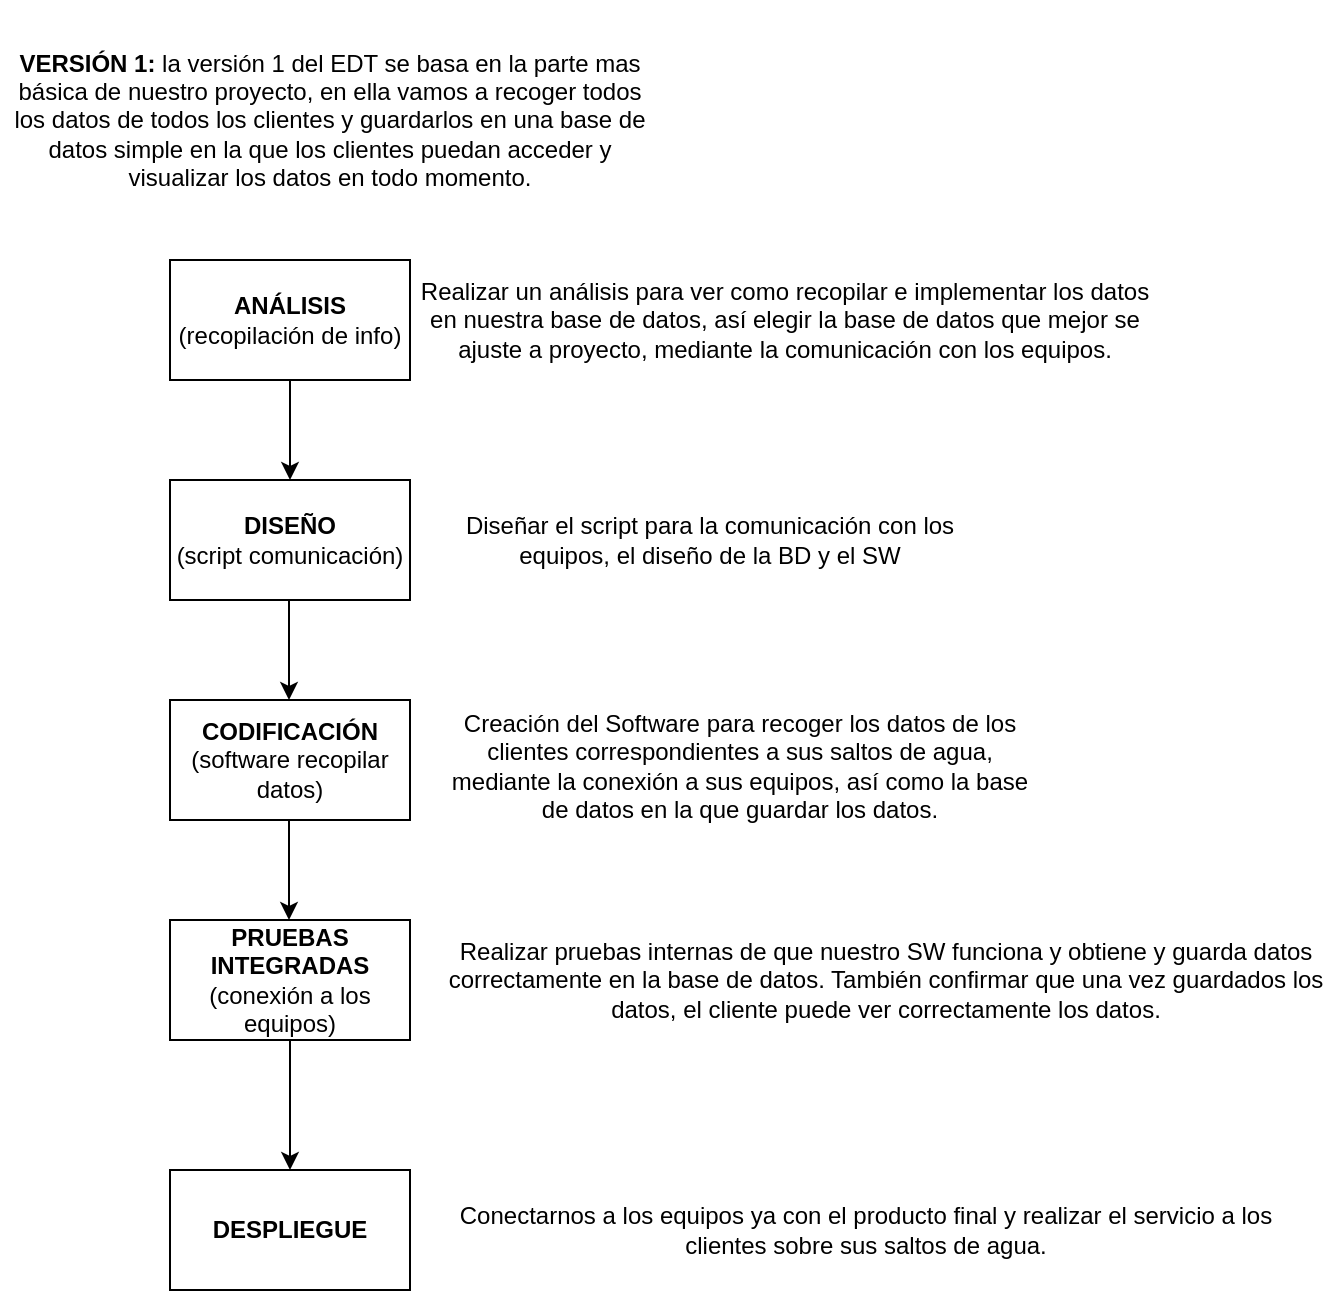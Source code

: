 <mxfile version="20.4.1" type="device"><diagram id="u8QUUrno0GV33CI6SmBa" name="Página-1"><mxGraphModel dx="1038" dy="560" grid="1" gridSize="10" guides="1" tooltips="1" connect="1" arrows="1" fold="1" page="1" pageScale="1" pageWidth="827" pageHeight="1169" math="0" shadow="0"><root><mxCell id="0"/><mxCell id="1" parent="0"/><mxCell id="yk2EfkzivvJjGFWiSTby-2" value="&lt;b&gt;VERSIÓN 1:&lt;/b&gt; la versión 1 del EDT se basa en la parte mas básica de nuestro proyecto, en ella vamos a recoger todos los datos de todos los clientes y guardarlos en una base de datos simple en la que los clientes puedan acceder y visualizar los datos en todo momento." style="text;html=1;strokeColor=none;fillColor=none;align=center;verticalAlign=middle;whiteSpace=wrap;rounded=0;" vertex="1" parent="1"><mxGeometry x="40" width="330" height="120" as="geometry"/></mxCell><mxCell id="yk2EfkzivvJjGFWiSTby-3" value="&lt;b&gt;ANÁLISIS&lt;br&gt;&lt;/b&gt;(recopilación de info)" style="rounded=0;whiteSpace=wrap;html=1;" vertex="1" parent="1"><mxGeometry x="125" y="130" width="120" height="60" as="geometry"/></mxCell><mxCell id="yk2EfkzivvJjGFWiSTby-4" value="&lt;b&gt;DISEÑO&lt;/b&gt;&lt;br&gt;(script comunicación)" style="rounded=0;whiteSpace=wrap;html=1;" vertex="1" parent="1"><mxGeometry x="125" y="240" width="120" height="60" as="geometry"/></mxCell><mxCell id="yk2EfkzivvJjGFWiSTby-5" value="&lt;b&gt;CODIFICACIÓN&lt;/b&gt;&lt;br&gt;(software recopilar datos)" style="rounded=0;whiteSpace=wrap;html=1;" vertex="1" parent="1"><mxGeometry x="125" y="350" width="120" height="60" as="geometry"/></mxCell><mxCell id="yk2EfkzivvJjGFWiSTby-6" value="&lt;b&gt;PRUEBAS INTEGRADAS&lt;br&gt;&lt;/b&gt;(conexión a los equipos)" style="rounded=0;whiteSpace=wrap;html=1;" vertex="1" parent="1"><mxGeometry x="125" y="460" width="120" height="60" as="geometry"/></mxCell><mxCell id="yk2EfkzivvJjGFWiSTby-10" value="" style="endArrow=classic;html=1;rounded=0;exitX=0.5;exitY=1;exitDx=0;exitDy=0;entryX=0.5;entryY=0;entryDx=0;entryDy=0;" edge="1" parent="1" source="yk2EfkzivvJjGFWiSTby-3" target="yk2EfkzivvJjGFWiSTby-4"><mxGeometry width="50" height="50" relative="1" as="geometry"><mxPoint x="175" y="230" as="sourcePoint"/><mxPoint x="225" y="180" as="targetPoint"/></mxGeometry></mxCell><mxCell id="yk2EfkzivvJjGFWiSTby-11" value="" style="endArrow=classic;html=1;rounded=0;exitX=0.5;exitY=1;exitDx=0;exitDy=0;entryX=0.5;entryY=0;entryDx=0;entryDy=0;" edge="1" parent="1"><mxGeometry width="50" height="50" relative="1" as="geometry"><mxPoint x="184.5" y="300" as="sourcePoint"/><mxPoint x="184.5" y="350" as="targetPoint"/></mxGeometry></mxCell><mxCell id="yk2EfkzivvJjGFWiSTby-12" value="" style="endArrow=classic;html=1;rounded=0;exitX=0.5;exitY=1;exitDx=0;exitDy=0;entryX=0.5;entryY=0;entryDx=0;entryDy=0;" edge="1" parent="1"><mxGeometry width="50" height="50" relative="1" as="geometry"><mxPoint x="184.5" y="410" as="sourcePoint"/><mxPoint x="184.5" y="460" as="targetPoint"/></mxGeometry></mxCell><mxCell id="yk2EfkzivvJjGFWiSTby-13" value="Creación del Software para recoger los datos de los clientes correspondientes a sus saltos de agua, mediante la conexión a sus equipos, así como la base de datos en la que guardar los datos." style="text;html=1;strokeColor=none;fillColor=none;align=center;verticalAlign=middle;whiteSpace=wrap;rounded=0;" vertex="1" parent="1"><mxGeometry x="260" y="355" width="300" height="55" as="geometry"/></mxCell><mxCell id="yk2EfkzivvJjGFWiSTby-14" value="Realizar un análisis para ver como recopilar e implementar los datos en nuestra base de datos, así elegir la base de datos que mejor se ajuste a proyecto, mediante la comunicación con los equipos." style="text;html=1;strokeColor=none;fillColor=none;align=center;verticalAlign=middle;whiteSpace=wrap;rounded=0;" vertex="1" parent="1"><mxGeometry x="245" y="137.5" width="375" height="45" as="geometry"/></mxCell><mxCell id="yk2EfkzivvJjGFWiSTby-16" value="Diseñar el script para la comunicación con los equipos, el diseño de la BD y el SW" style="text;html=1;strokeColor=none;fillColor=none;align=center;verticalAlign=middle;whiteSpace=wrap;rounded=0;" vertex="1" parent="1"><mxGeometry x="260" y="255" width="270" height="30" as="geometry"/></mxCell><mxCell id="yk2EfkzivvJjGFWiSTby-17" value="Conectarnos a los equipos ya con el producto final y realizar el servicio a los clientes sobre sus saltos de agua." style="text;html=1;strokeColor=none;fillColor=none;align=center;verticalAlign=middle;whiteSpace=wrap;rounded=0;" vertex="1" parent="1"><mxGeometry x="250" y="580" width="446" height="70" as="geometry"/></mxCell><mxCell id="yk2EfkzivvJjGFWiSTby-18" value="&lt;b&gt;DESPLIEGUE&lt;/b&gt;" style="rounded=0;whiteSpace=wrap;html=1;" vertex="1" parent="1"><mxGeometry x="125" y="585" width="120" height="60" as="geometry"/></mxCell><mxCell id="yk2EfkzivvJjGFWiSTby-19" value="Realizar pruebas internas de que nuestro SW funciona y obtiene y guarda datos correctamente en la base de datos. También confirmar que una vez guardados los datos, el cliente puede ver correctamente los datos." style="text;html=1;strokeColor=none;fillColor=none;align=center;verticalAlign=middle;whiteSpace=wrap;rounded=0;" vertex="1" parent="1"><mxGeometry x="260" y="462.5" width="446" height="55" as="geometry"/></mxCell><mxCell id="yk2EfkzivvJjGFWiSTby-21" value="" style="endArrow=classic;html=1;rounded=0;exitX=0.5;exitY=1;exitDx=0;exitDy=0;entryX=0.5;entryY=0;entryDx=0;entryDy=0;" edge="1" parent="1" source="yk2EfkzivvJjGFWiSTby-6" target="yk2EfkzivvJjGFWiSTby-18"><mxGeometry width="50" height="50" relative="1" as="geometry"><mxPoint x="165" y="580" as="sourcePoint"/><mxPoint x="215" y="530" as="targetPoint"/></mxGeometry></mxCell></root></mxGraphModel></diagram></mxfile>